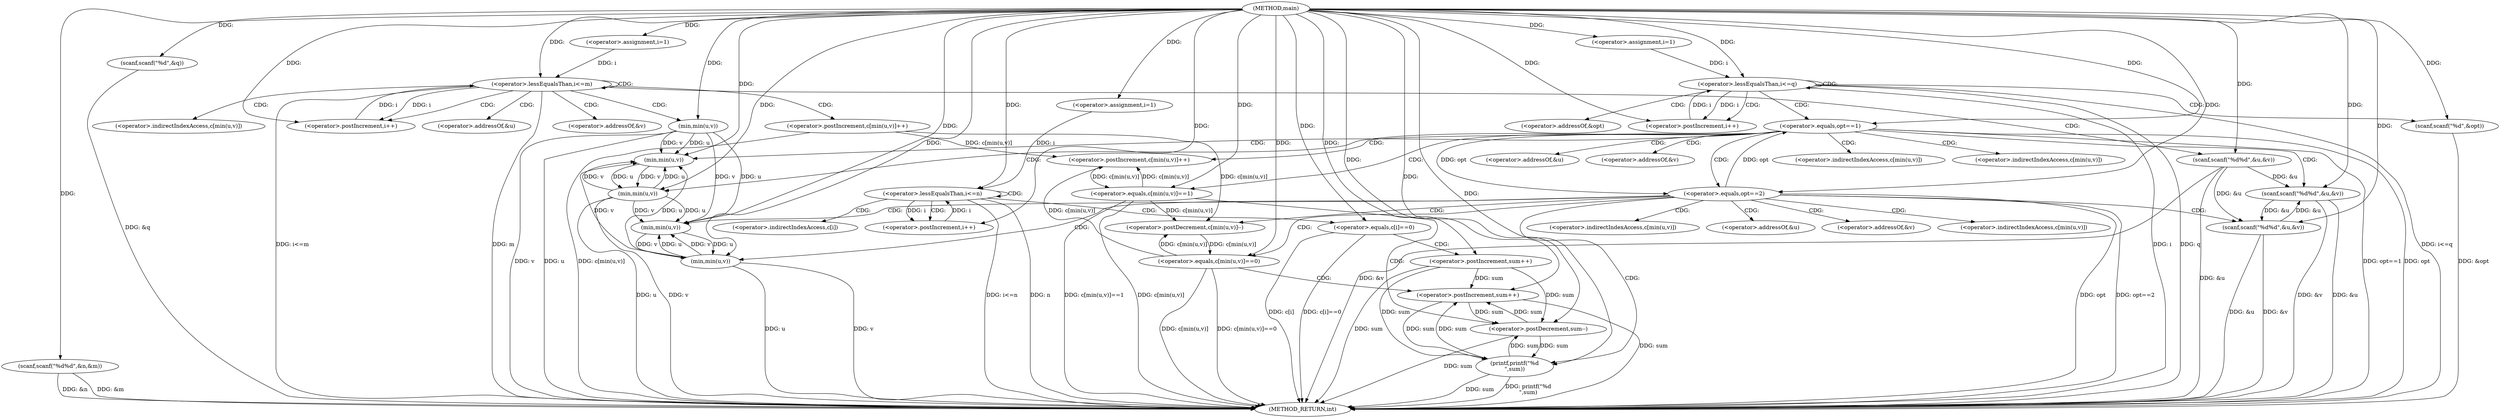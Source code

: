 digraph "main" {  
"1000101" [label = "(METHOD,main)" ]
"1000235" [label = "(METHOD_RETURN,int)" ]
"1000103" [label = "(scanf,scanf(\"%d%d\",&n,&m))" ]
"1000153" [label = "(scanf,scanf(\"%d\",&q))" ]
"1000111" [label = "(<operator>.assignment,i=1)" ]
"1000114" [label = "(<operator>.lessEqualsThan,i<=m)" ]
"1000117" [label = "(<operator>.postIncrement,i++)" ]
"1000136" [label = "(<operator>.assignment,i=1)" ]
"1000139" [label = "(<operator>.lessEqualsThan,i<=n)" ]
"1000142" [label = "(<operator>.postIncrement,i++)" ]
"1000159" [label = "(<operator>.assignment,i=1)" ]
"1000162" [label = "(<operator>.lessEqualsThan,i<=q)" ]
"1000165" [label = "(<operator>.postIncrement,i++)" ]
"1000122" [label = "(scanf,scanf(\"%d%d\",&u,&v))" ]
"1000128" [label = "(<operator>.postIncrement,c[min(u,v)]++)" ]
"1000171" [label = "(scanf,scanf(\"%d\",&opt))" ]
"1000146" [label = "(<operator>.equals,c[i]==0)" ]
"1000151" [label = "(<operator>.postIncrement,sum++)" ]
"1000176" [label = "(<operator>.equals,opt==1)" ]
"1000180" [label = "(scanf,scanf(\"%d%d\",&u,&v))" ]
"1000186" [label = "(<operator>.postIncrement,c[min(u,v)]++)" ]
"1000131" [label = "(min,min(u,v))" ]
"1000193" [label = "(<operator>.equals,c[min(u,v)]==1)" ]
"1000200" [label = "(<operator>.postDecrement,sum--)" ]
"1000204" [label = "(<operator>.equals,opt==2)" ]
"1000208" [label = "(scanf,scanf(\"%d%d\",&u,&v))" ]
"1000214" [label = "(<operator>.postDecrement,c[min(u,v)]--)" ]
"1000189" [label = "(min,min(u,v))" ]
"1000221" [label = "(<operator>.equals,c[min(u,v)]==0)" ]
"1000228" [label = "(<operator>.postIncrement,sum++)" ]
"1000232" [label = "(printf,printf(\"%d\n\",sum))" ]
"1000196" [label = "(min,min(u,v))" ]
"1000217" [label = "(min,min(u,v))" ]
"1000224" [label = "(min,min(u,v))" ]
"1000124" [label = "(<operator>.addressOf,&u)" ]
"1000126" [label = "(<operator>.addressOf,&v)" ]
"1000129" [label = "(<operator>.indirectIndexAccess,c[min(u,v)])" ]
"1000173" [label = "(<operator>.addressOf,&opt)" ]
"1000147" [label = "(<operator>.indirectIndexAccess,c[i])" ]
"1000182" [label = "(<operator>.addressOf,&u)" ]
"1000184" [label = "(<operator>.addressOf,&v)" ]
"1000187" [label = "(<operator>.indirectIndexAccess,c[min(u,v)])" ]
"1000194" [label = "(<operator>.indirectIndexAccess,c[min(u,v)])" ]
"1000210" [label = "(<operator>.addressOf,&u)" ]
"1000212" [label = "(<operator>.addressOf,&v)" ]
"1000215" [label = "(<operator>.indirectIndexAccess,c[min(u,v)])" ]
"1000222" [label = "(<operator>.indirectIndexAccess,c[min(u,v)])" ]
  "1000103" -> "1000235"  [ label = "DDG: &n"] 
  "1000103" -> "1000235"  [ label = "DDG: &m"] 
  "1000114" -> "1000235"  [ label = "DDG: m"] 
  "1000114" -> "1000235"  [ label = "DDG: i<=m"] 
  "1000139" -> "1000235"  [ label = "DDG: n"] 
  "1000139" -> "1000235"  [ label = "DDG: i<=n"] 
  "1000153" -> "1000235"  [ label = "DDG: &q"] 
  "1000162" -> "1000235"  [ label = "DDG: i"] 
  "1000162" -> "1000235"  [ label = "DDG: q"] 
  "1000162" -> "1000235"  [ label = "DDG: i<=q"] 
  "1000171" -> "1000235"  [ label = "DDG: &opt"] 
  "1000176" -> "1000235"  [ label = "DDG: opt"] 
  "1000176" -> "1000235"  [ label = "DDG: opt==1"] 
  "1000204" -> "1000235"  [ label = "DDG: opt"] 
  "1000204" -> "1000235"  [ label = "DDG: opt==2"] 
  "1000232" -> "1000235"  [ label = "DDG: sum"] 
  "1000232" -> "1000235"  [ label = "DDG: printf(\"%d\n\",sum)"] 
  "1000208" -> "1000235"  [ label = "DDG: &u"] 
  "1000208" -> "1000235"  [ label = "DDG: &v"] 
  "1000224" -> "1000235"  [ label = "DDG: u"] 
  "1000224" -> "1000235"  [ label = "DDG: v"] 
  "1000221" -> "1000235"  [ label = "DDG: c[min(u,v)]"] 
  "1000221" -> "1000235"  [ label = "DDG: c[min(u,v)]==0"] 
  "1000228" -> "1000235"  [ label = "DDG: sum"] 
  "1000180" -> "1000235"  [ label = "DDG: &u"] 
  "1000180" -> "1000235"  [ label = "DDG: &v"] 
  "1000196" -> "1000235"  [ label = "DDG: u"] 
  "1000196" -> "1000235"  [ label = "DDG: v"] 
  "1000193" -> "1000235"  [ label = "DDG: c[min(u,v)]"] 
  "1000193" -> "1000235"  [ label = "DDG: c[min(u,v)]==1"] 
  "1000200" -> "1000235"  [ label = "DDG: sum"] 
  "1000146" -> "1000235"  [ label = "DDG: c[i]"] 
  "1000146" -> "1000235"  [ label = "DDG: c[i]==0"] 
  "1000151" -> "1000235"  [ label = "DDG: sum"] 
  "1000122" -> "1000235"  [ label = "DDG: &u"] 
  "1000122" -> "1000235"  [ label = "DDG: &v"] 
  "1000131" -> "1000235"  [ label = "DDG: u"] 
  "1000131" -> "1000235"  [ label = "DDG: v"] 
  "1000128" -> "1000235"  [ label = "DDG: c[min(u,v)]"] 
  "1000101" -> "1000103"  [ label = "DDG: "] 
  "1000101" -> "1000153"  [ label = "DDG: "] 
  "1000101" -> "1000111"  [ label = "DDG: "] 
  "1000101" -> "1000136"  [ label = "DDG: "] 
  "1000101" -> "1000159"  [ label = "DDG: "] 
  "1000111" -> "1000114"  [ label = "DDG: i"] 
  "1000117" -> "1000114"  [ label = "DDG: i"] 
  "1000101" -> "1000114"  [ label = "DDG: "] 
  "1000114" -> "1000117"  [ label = "DDG: i"] 
  "1000101" -> "1000117"  [ label = "DDG: "] 
  "1000101" -> "1000122"  [ label = "DDG: "] 
  "1000136" -> "1000139"  [ label = "DDG: i"] 
  "1000142" -> "1000139"  [ label = "DDG: i"] 
  "1000101" -> "1000139"  [ label = "DDG: "] 
  "1000139" -> "1000142"  [ label = "DDG: i"] 
  "1000101" -> "1000142"  [ label = "DDG: "] 
  "1000159" -> "1000162"  [ label = "DDG: i"] 
  "1000165" -> "1000162"  [ label = "DDG: i"] 
  "1000101" -> "1000162"  [ label = "DDG: "] 
  "1000162" -> "1000165"  [ label = "DDG: i"] 
  "1000101" -> "1000165"  [ label = "DDG: "] 
  "1000101" -> "1000171"  [ label = "DDG: "] 
  "1000101" -> "1000146"  [ label = "DDG: "] 
  "1000101" -> "1000151"  [ label = "DDG: "] 
  "1000204" -> "1000176"  [ label = "DDG: opt"] 
  "1000101" -> "1000176"  [ label = "DDG: "] 
  "1000101" -> "1000180"  [ label = "DDG: "] 
  "1000101" -> "1000131"  [ label = "DDG: "] 
  "1000208" -> "1000180"  [ label = "DDG: &u"] 
  "1000122" -> "1000180"  [ label = "DDG: &u"] 
  "1000221" -> "1000186"  [ label = "DDG: c[min(u,v)]"] 
  "1000193" -> "1000186"  [ label = "DDG: c[min(u,v)]"] 
  "1000128" -> "1000186"  [ label = "DDG: c[min(u,v)]"] 
  "1000186" -> "1000193"  [ label = "DDG: c[min(u,v)]"] 
  "1000101" -> "1000193"  [ label = "DDG: "] 
  "1000232" -> "1000200"  [ label = "DDG: sum"] 
  "1000228" -> "1000200"  [ label = "DDG: sum"] 
  "1000151" -> "1000200"  [ label = "DDG: sum"] 
  "1000101" -> "1000200"  [ label = "DDG: "] 
  "1000176" -> "1000204"  [ label = "DDG: opt"] 
  "1000101" -> "1000204"  [ label = "DDG: "] 
  "1000101" -> "1000208"  [ label = "DDG: "] 
  "1000224" -> "1000189"  [ label = "DDG: u"] 
  "1000196" -> "1000189"  [ label = "DDG: u"] 
  "1000131" -> "1000189"  [ label = "DDG: u"] 
  "1000101" -> "1000189"  [ label = "DDG: "] 
  "1000224" -> "1000189"  [ label = "DDG: v"] 
  "1000196" -> "1000189"  [ label = "DDG: v"] 
  "1000131" -> "1000189"  [ label = "DDG: v"] 
  "1000180" -> "1000208"  [ label = "DDG: &u"] 
  "1000122" -> "1000208"  [ label = "DDG: &u"] 
  "1000221" -> "1000214"  [ label = "DDG: c[min(u,v)]"] 
  "1000193" -> "1000214"  [ label = "DDG: c[min(u,v)]"] 
  "1000128" -> "1000214"  [ label = "DDG: c[min(u,v)]"] 
  "1000189" -> "1000196"  [ label = "DDG: u"] 
  "1000101" -> "1000196"  [ label = "DDG: "] 
  "1000189" -> "1000196"  [ label = "DDG: v"] 
  "1000214" -> "1000221"  [ label = "DDG: c[min(u,v)]"] 
  "1000101" -> "1000221"  [ label = "DDG: "] 
  "1000232" -> "1000228"  [ label = "DDG: sum"] 
  "1000200" -> "1000228"  [ label = "DDG: sum"] 
  "1000151" -> "1000228"  [ label = "DDG: sum"] 
  "1000101" -> "1000228"  [ label = "DDG: "] 
  "1000101" -> "1000232"  [ label = "DDG: "] 
  "1000228" -> "1000232"  [ label = "DDG: sum"] 
  "1000200" -> "1000232"  [ label = "DDG: sum"] 
  "1000151" -> "1000232"  [ label = "DDG: sum"] 
  "1000224" -> "1000217"  [ label = "DDG: u"] 
  "1000196" -> "1000217"  [ label = "DDG: u"] 
  "1000131" -> "1000217"  [ label = "DDG: u"] 
  "1000101" -> "1000217"  [ label = "DDG: "] 
  "1000224" -> "1000217"  [ label = "DDG: v"] 
  "1000196" -> "1000217"  [ label = "DDG: v"] 
  "1000131" -> "1000217"  [ label = "DDG: v"] 
  "1000217" -> "1000224"  [ label = "DDG: u"] 
  "1000101" -> "1000224"  [ label = "DDG: "] 
  "1000217" -> "1000224"  [ label = "DDG: v"] 
  "1000114" -> "1000117"  [ label = "CDG: "] 
  "1000114" -> "1000128"  [ label = "CDG: "] 
  "1000114" -> "1000114"  [ label = "CDG: "] 
  "1000114" -> "1000122"  [ label = "CDG: "] 
  "1000114" -> "1000131"  [ label = "CDG: "] 
  "1000114" -> "1000126"  [ label = "CDG: "] 
  "1000114" -> "1000129"  [ label = "CDG: "] 
  "1000114" -> "1000124"  [ label = "CDG: "] 
  "1000139" -> "1000142"  [ label = "CDG: "] 
  "1000139" -> "1000139"  [ label = "CDG: "] 
  "1000139" -> "1000147"  [ label = "CDG: "] 
  "1000139" -> "1000146"  [ label = "CDG: "] 
  "1000162" -> "1000165"  [ label = "CDG: "] 
  "1000162" -> "1000173"  [ label = "CDG: "] 
  "1000162" -> "1000171"  [ label = "CDG: "] 
  "1000162" -> "1000176"  [ label = "CDG: "] 
  "1000162" -> "1000162"  [ label = "CDG: "] 
  "1000146" -> "1000151"  [ label = "CDG: "] 
  "1000176" -> "1000182"  [ label = "CDG: "] 
  "1000176" -> "1000186"  [ label = "CDG: "] 
  "1000176" -> "1000180"  [ label = "CDG: "] 
  "1000176" -> "1000204"  [ label = "CDG: "] 
  "1000176" -> "1000189"  [ label = "CDG: "] 
  "1000176" -> "1000196"  [ label = "CDG: "] 
  "1000176" -> "1000193"  [ label = "CDG: "] 
  "1000176" -> "1000194"  [ label = "CDG: "] 
  "1000176" -> "1000184"  [ label = "CDG: "] 
  "1000176" -> "1000187"  [ label = "CDG: "] 
  "1000193" -> "1000200"  [ label = "CDG: "] 
  "1000204" -> "1000221"  [ label = "CDG: "] 
  "1000204" -> "1000208"  [ label = "CDG: "] 
  "1000204" -> "1000212"  [ label = "CDG: "] 
  "1000204" -> "1000210"  [ label = "CDG: "] 
  "1000204" -> "1000215"  [ label = "CDG: "] 
  "1000204" -> "1000222"  [ label = "CDG: "] 
  "1000204" -> "1000214"  [ label = "CDG: "] 
  "1000204" -> "1000224"  [ label = "CDG: "] 
  "1000204" -> "1000217"  [ label = "CDG: "] 
  "1000204" -> "1000232"  [ label = "CDG: "] 
  "1000221" -> "1000228"  [ label = "CDG: "] 
}
